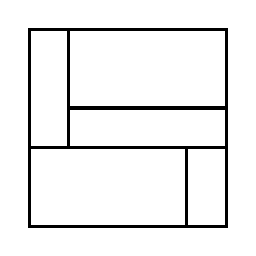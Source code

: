 \begin{tikzpicture}[very thick, scale=.5]
    \draw (0,2) rectangle (1,5);
    \draw (1,3) rectangle (5,5);
    \draw (1,2) rectangle (5,3);
    \draw (0,0) rectangle (4,2);
    \draw (4,0) rectangle (5,2);
\end{tikzpicture}
